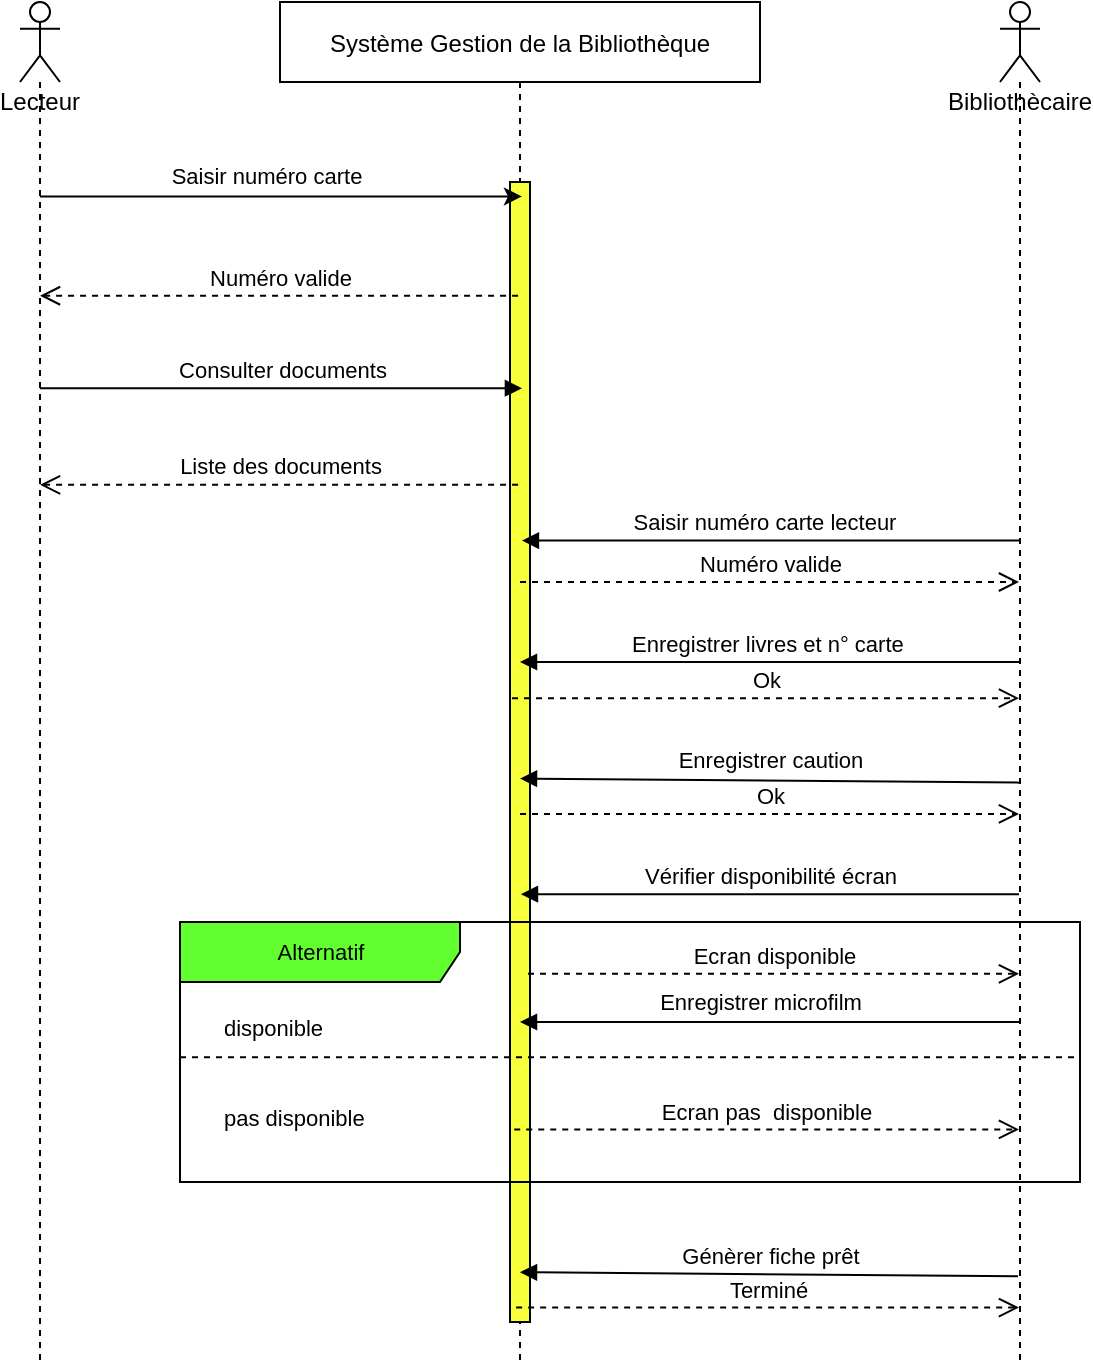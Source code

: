 <mxfile version="15.9.6" type="device"><diagram id="kgpKYQtTHZ0yAKxKKP6v" name="Page-1"><mxGraphModel dx="1382" dy="799" grid="1" gridSize="10" guides="1" tooltips="1" connect="1" arrows="1" fold="1" page="1" pageScale="1" pageWidth="850" pageHeight="1100" math="0" shadow="0"><root><mxCell id="0"/><mxCell id="1" parent="0"/><mxCell id="3nuBFxr9cyL0pnOWT2aG-1" value="Système Gestion de la Bibliothèque" style="shape=umlLifeline;perimeter=lifelinePerimeter;container=1;collapsible=0;recursiveResize=0;rounded=0;shadow=0;strokeWidth=1;" parent="1" vertex="1"><mxGeometry x="240" y="120" width="240" height="680" as="geometry"/></mxCell><mxCell id="Ha-N5NnAmCCALbf4RL2f-38" value="" style="html=1;points=[];perimeter=orthogonalPerimeter;fontSize=11;labelBackgroundColor=#FFF959;labelBorderColor=#FF6112;fillColor=#F8FF3B;" vertex="1" parent="3nuBFxr9cyL0pnOWT2aG-1"><mxGeometry x="115" y="90" width="10" height="570" as="geometry"/></mxCell><mxCell id="q3n0jx8a8EUZJMIvOHwr-1" value="" style="endArrow=classic;html=1;rounded=0;entryX=0.504;entryY=0.143;entryDx=0;entryDy=0;entryPerimeter=0;" parent="1" source="q3n0jx8a8EUZJMIvOHwr-4" target="3nuBFxr9cyL0pnOWT2aG-1" edge="1"><mxGeometry width="50" height="50" relative="1" as="geometry"><mxPoint x="120" y="221" as="sourcePoint"/><mxPoint x="450" y="380" as="targetPoint"/></mxGeometry></mxCell><mxCell id="q3n0jx8a8EUZJMIvOHwr-3" value="Saisir numéro carte" style="edgeLabel;html=1;align=center;verticalAlign=middle;resizable=0;points=[];" parent="q3n0jx8a8EUZJMIvOHwr-1" vertex="1" connectable="0"><mxGeometry x="-0.17" relative="1" as="geometry"><mxPoint x="13" y="-10" as="offset"/></mxGeometry></mxCell><mxCell id="q3n0jx8a8EUZJMIvOHwr-4" value="Lecteur" style="shape=umlLifeline;participant=umlActor;perimeter=lifelinePerimeter;whiteSpace=wrap;html=1;container=1;collapsible=0;recursiveResize=0;verticalAlign=top;spacingTop=36;outlineConnect=0;" parent="1" vertex="1"><mxGeometry x="110" y="120" width="20" height="680" as="geometry"/></mxCell><mxCell id="q3n0jx8a8EUZJMIvOHwr-5" value="Numéro valide" style="html=1;verticalAlign=bottom;endArrow=open;dashed=1;endSize=8;rounded=0;exitX=0.496;exitY=0.216;exitDx=0;exitDy=0;exitPerimeter=0;" parent="1" source="3nuBFxr9cyL0pnOWT2aG-1" target="q3n0jx8a8EUZJMIvOHwr-4" edge="1"><mxGeometry relative="1" as="geometry"><mxPoint x="460" y="410" as="sourcePoint"/><mxPoint x="380" y="410" as="targetPoint"/></mxGeometry></mxCell><mxCell id="q3n0jx8a8EUZJMIvOHwr-7" value="Consulter documents" style="html=1;verticalAlign=bottom;endArrow=block;rounded=0;entryX=0.504;entryY=0.284;entryDx=0;entryDy=0;entryPerimeter=0;" parent="1" source="q3n0jx8a8EUZJMIvOHwr-4" target="3nuBFxr9cyL0pnOWT2aG-1" edge="1"><mxGeometry width="80" relative="1" as="geometry"><mxPoint x="380" y="410" as="sourcePoint"/><mxPoint x="460" y="410" as="targetPoint"/></mxGeometry></mxCell><mxCell id="q3n0jx8a8EUZJMIvOHwr-8" value="Liste des documents" style="html=1;verticalAlign=bottom;endArrow=open;dashed=1;endSize=8;rounded=0;exitX=0.496;exitY=0.355;exitDx=0;exitDy=0;exitPerimeter=0;" parent="1" source="3nuBFxr9cyL0pnOWT2aG-1" target="q3n0jx8a8EUZJMIvOHwr-4" edge="1"><mxGeometry relative="1" as="geometry"><mxPoint x="460" y="410" as="sourcePoint"/><mxPoint x="380" y="410" as="targetPoint"/></mxGeometry></mxCell><mxCell id="q3n0jx8a8EUZJMIvOHwr-10" value="Bibliothècaire" style="shape=umlLifeline;participant=umlActor;perimeter=lifelinePerimeter;whiteSpace=wrap;html=1;container=1;collapsible=0;recursiveResize=0;verticalAlign=top;spacingTop=36;outlineConnect=0;" parent="1" vertex="1"><mxGeometry x="600" y="120" width="20" height="680" as="geometry"/></mxCell><mxCell id="q3n0jx8a8EUZJMIvOHwr-12" value="Saisir numéro carte lecteur" style="html=1;verticalAlign=bottom;endArrow=block;rounded=0;entryX=0.504;entryY=0.396;entryDx=0;entryDy=0;entryPerimeter=0;" parent="1" source="q3n0jx8a8EUZJMIvOHwr-10" target="3nuBFxr9cyL0pnOWT2aG-1" edge="1"><mxGeometry x="0.026" width="80" relative="1" as="geometry"><mxPoint x="380" y="410" as="sourcePoint"/><mxPoint x="445" y="390" as="targetPoint"/><mxPoint as="offset"/></mxGeometry></mxCell><mxCell id="q3n0jx8a8EUZJMIvOHwr-14" value="Numéro valide" style="html=1;verticalAlign=bottom;endArrow=open;dashed=1;endSize=8;rounded=0;" parent="1" edge="1" target="q3n0jx8a8EUZJMIvOHwr-10"><mxGeometry relative="1" as="geometry"><mxPoint x="360" y="410" as="sourcePoint"/><mxPoint x="615" y="399.5" as="targetPoint"/></mxGeometry></mxCell><mxCell id="7Gz9WxxoOhPi00_Ktipe-1" value="&lt;font style=&quot;font-size: 11px&quot;&gt;Enregistrer caution&lt;/font&gt;" style="html=1;verticalAlign=bottom;endArrow=block;rounded=0;fontSize=16;exitX=0.5;exitY=0.574;exitDx=0;exitDy=0;exitPerimeter=0;entryX=0.5;entryY=0.571;entryDx=0;entryDy=0;entryPerimeter=0;" parent="1" edge="1" target="3nuBFxr9cyL0pnOWT2aG-1" source="q3n0jx8a8EUZJMIvOHwr-10"><mxGeometry width="80" relative="1" as="geometry"><mxPoint x="625" y="500" as="sourcePoint"/><mxPoint x="445" y="500" as="targetPoint"/></mxGeometry></mxCell><mxCell id="Ha-N5NnAmCCALbf4RL2f-4" value="Vérifier disponibilité écran" style="html=1;verticalAlign=bottom;endArrow=block;rounded=0;fontSize=11;entryX=0.502;entryY=0.656;entryDx=0;entryDy=0;entryPerimeter=0;" edge="1" parent="1" source="q3n0jx8a8EUZJMIvOHwr-10" target="3nuBFxr9cyL0pnOWT2aG-1"><mxGeometry width="80" relative="1" as="geometry"><mxPoint x="385" y="520" as="sourcePoint"/><mxPoint x="550" y="520" as="targetPoint"/></mxGeometry></mxCell><mxCell id="Ha-N5NnAmCCALbf4RL2f-5" value="Ecran disponible" style="html=1;verticalAlign=bottom;endArrow=open;dashed=1;endSize=8;rounded=0;fontSize=11;exitX=0.9;exitY=0.747;exitDx=0;exitDy=0;exitPerimeter=0;" edge="1" parent="1" target="q3n0jx8a8EUZJMIvOHwr-10"><mxGeometry relative="1" as="geometry"><mxPoint x="364" y="605.91" as="sourcePoint"/><mxPoint x="385" y="570" as="targetPoint"/></mxGeometry></mxCell><mxCell id="Ha-N5NnAmCCALbf4RL2f-7" value="Ecran pas&amp;nbsp; disponible" style="html=1;verticalAlign=bottom;endArrow=open;dashed=1;endSize=8;rounded=0;fontSize=11;exitX=0.488;exitY=0.829;exitDx=0;exitDy=0;exitPerimeter=0;" edge="1" parent="1" source="3nuBFxr9cyL0pnOWT2aG-1" target="q3n0jx8a8EUZJMIvOHwr-10"><mxGeometry relative="1" as="geometry"><mxPoint x="445" y="690" as="sourcePoint"/><mxPoint x="380" y="410" as="targetPoint"/></mxGeometry></mxCell><mxCell id="Ha-N5NnAmCCALbf4RL2f-13" value="" style="html=1;verticalAlign=bottom;labelBackgroundColor=none;endArrow=block;endFill=1;rounded=0;fontSize=11;" edge="1" parent="1" source="q3n0jx8a8EUZJMIvOHwr-10"><mxGeometry width="160" relative="1" as="geometry"><mxPoint x="610" y="640" as="sourcePoint"/><mxPoint x="360" y="630" as="targetPoint"/></mxGeometry></mxCell><mxCell id="Ha-N5NnAmCCALbf4RL2f-27" value="Enregistrer microfilm" style="edgeLabel;html=1;align=center;verticalAlign=middle;resizable=0;points=[];fontSize=11;" vertex="1" connectable="0" parent="Ha-N5NnAmCCALbf4RL2f-13"><mxGeometry x="-0.488" y="1" relative="1" as="geometry"><mxPoint x="-66" y="-11" as="offset"/></mxGeometry></mxCell><mxCell id="Ha-N5NnAmCCALbf4RL2f-20" value="Ok" style="html=1;verticalAlign=bottom;endArrow=open;dashed=1;endSize=8;rounded=0;fontSize=11;exitX=0.5;exitY=0.597;exitDx=0;exitDy=0;exitPerimeter=0;" edge="1" parent="1" source="3nuBFxr9cyL0pnOWT2aG-1" target="q3n0jx8a8EUZJMIvOHwr-10"><mxGeometry relative="1" as="geometry"><mxPoint x="445" y="520" as="sourcePoint"/><mxPoint x="310" y="440" as="targetPoint"/></mxGeometry></mxCell><mxCell id="Ha-N5NnAmCCALbf4RL2f-21" value="Enregistrer livres et n° carte&amp;nbsp;" style="html=1;verticalAlign=bottom;endArrow=block;rounded=0;fontSize=11;" edge="1" parent="1"><mxGeometry width="80" relative="1" as="geometry"><mxPoint x="610" y="450" as="sourcePoint"/><mxPoint x="360" y="450" as="targetPoint"/></mxGeometry></mxCell><mxCell id="Ha-N5NnAmCCALbf4RL2f-23" value="Ok" style="html=1;verticalAlign=bottom;endArrow=open;dashed=1;endSize=8;rounded=0;fontSize=11;exitX=0.1;exitY=0.487;exitDx=0;exitDy=0;exitPerimeter=0;" edge="1" parent="1" target="q3n0jx8a8EUZJMIvOHwr-10"><mxGeometry relative="1" as="geometry"><mxPoint x="356" y="468.11" as="sourcePoint"/><mxPoint x="310" y="440" as="targetPoint"/></mxGeometry></mxCell><mxCell id="Ha-N5NnAmCCALbf4RL2f-8" value="Alternatif" style="shape=umlFrame;tabWidth=110;tabHeight=30;tabPosition=left;html=1;boundedLbl=1;labelInHeader=1;width=140;height=30;fontSize=11;labelBackgroundColor=none;fillColor=#61FF30;" vertex="1" parent="1"><mxGeometry x="190" y="580" width="450" height="130" as="geometry"/></mxCell><mxCell id="Ha-N5NnAmCCALbf4RL2f-9" value="disponible" style="text;fontSize=11;" vertex="1" parent="Ha-N5NnAmCCALbf4RL2f-8"><mxGeometry width="100" height="20" relative="1" as="geometry"><mxPoint x="20" y="40" as="offset"/></mxGeometry></mxCell><mxCell id="Ha-N5NnAmCCALbf4RL2f-10" value="pas disponible" style="line;strokeWidth=1;dashed=1;labelPosition=center;verticalLabelPosition=bottom;align=left;verticalAlign=top;spacingLeft=20;spacingTop=15;fontSize=11;" vertex="1" parent="Ha-N5NnAmCCALbf4RL2f-8"><mxGeometry y="65" width="450.0" height="5.2" as="geometry"/></mxCell><mxCell id="Ha-N5NnAmCCALbf4RL2f-30" value="Génèrer fiche prêt" style="html=1;verticalAlign=bottom;endArrow=block;rounded=0;fontSize=11;entryX=0.5;entryY=0.934;entryDx=0;entryDy=0;entryPerimeter=0;exitX=0.45;exitY=0.937;exitDx=0;exitDy=0;exitPerimeter=0;" edge="1" parent="1" source="q3n0jx8a8EUZJMIvOHwr-10" target="3nuBFxr9cyL0pnOWT2aG-1"><mxGeometry width="80" relative="1" as="geometry"><mxPoint x="610" y="777" as="sourcePoint"/><mxPoint x="600" y="490" as="targetPoint"/></mxGeometry></mxCell><mxCell id="Ha-N5NnAmCCALbf4RL2f-31" value="Terminé" style="html=1;verticalAlign=bottom;endArrow=open;dashed=1;endSize=8;rounded=0;fontSize=11;exitX=0.492;exitY=0.96;exitDx=0;exitDy=0;exitPerimeter=0;" edge="1" parent="1" source="3nuBFxr9cyL0pnOWT2aG-1" target="q3n0jx8a8EUZJMIvOHwr-10"><mxGeometry relative="1" as="geometry"><mxPoint x="360" y="800" as="sourcePoint"/><mxPoint x="470" y="820" as="targetPoint"/></mxGeometry></mxCell></root></mxGraphModel></diagram></mxfile>